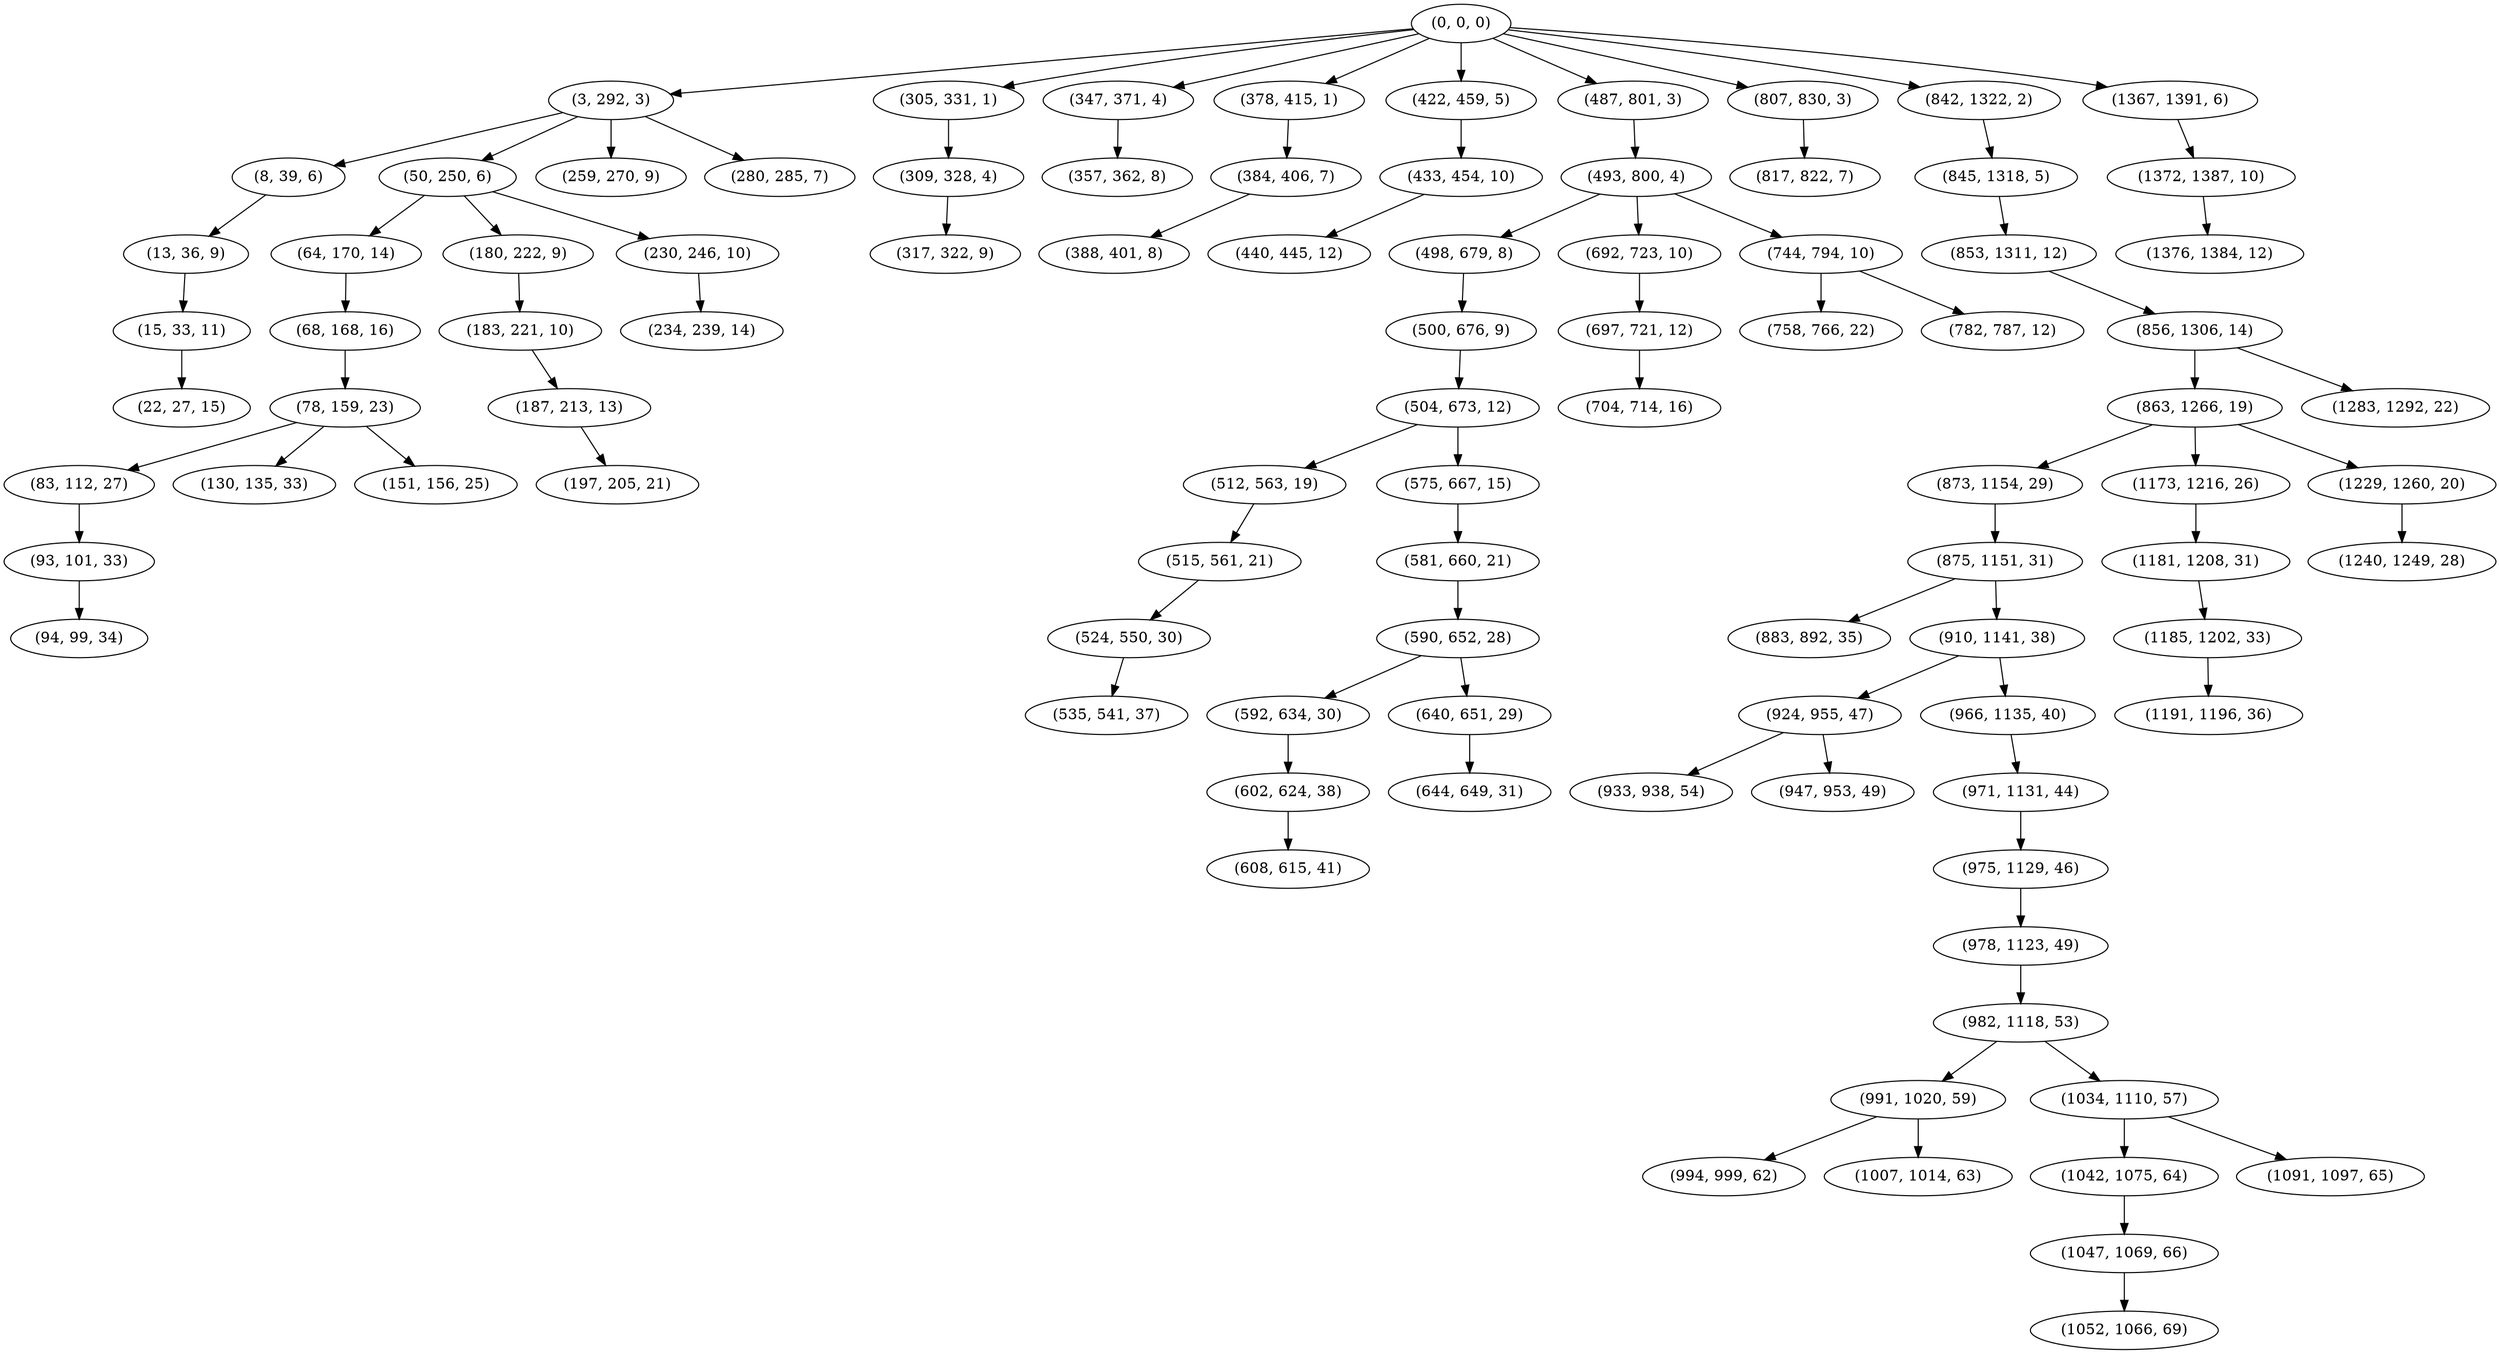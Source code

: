 digraph tree {
    "(0, 0, 0)";
    "(3, 292, 3)";
    "(8, 39, 6)";
    "(13, 36, 9)";
    "(15, 33, 11)";
    "(22, 27, 15)";
    "(50, 250, 6)";
    "(64, 170, 14)";
    "(68, 168, 16)";
    "(78, 159, 23)";
    "(83, 112, 27)";
    "(93, 101, 33)";
    "(94, 99, 34)";
    "(130, 135, 33)";
    "(151, 156, 25)";
    "(180, 222, 9)";
    "(183, 221, 10)";
    "(187, 213, 13)";
    "(197, 205, 21)";
    "(230, 246, 10)";
    "(234, 239, 14)";
    "(259, 270, 9)";
    "(280, 285, 7)";
    "(305, 331, 1)";
    "(309, 328, 4)";
    "(317, 322, 9)";
    "(347, 371, 4)";
    "(357, 362, 8)";
    "(378, 415, 1)";
    "(384, 406, 7)";
    "(388, 401, 8)";
    "(422, 459, 5)";
    "(433, 454, 10)";
    "(440, 445, 12)";
    "(487, 801, 3)";
    "(493, 800, 4)";
    "(498, 679, 8)";
    "(500, 676, 9)";
    "(504, 673, 12)";
    "(512, 563, 19)";
    "(515, 561, 21)";
    "(524, 550, 30)";
    "(535, 541, 37)";
    "(575, 667, 15)";
    "(581, 660, 21)";
    "(590, 652, 28)";
    "(592, 634, 30)";
    "(602, 624, 38)";
    "(608, 615, 41)";
    "(640, 651, 29)";
    "(644, 649, 31)";
    "(692, 723, 10)";
    "(697, 721, 12)";
    "(704, 714, 16)";
    "(744, 794, 10)";
    "(758, 766, 22)";
    "(782, 787, 12)";
    "(807, 830, 3)";
    "(817, 822, 7)";
    "(842, 1322, 2)";
    "(845, 1318, 5)";
    "(853, 1311, 12)";
    "(856, 1306, 14)";
    "(863, 1266, 19)";
    "(873, 1154, 29)";
    "(875, 1151, 31)";
    "(883, 892, 35)";
    "(910, 1141, 38)";
    "(924, 955, 47)";
    "(933, 938, 54)";
    "(947, 953, 49)";
    "(966, 1135, 40)";
    "(971, 1131, 44)";
    "(975, 1129, 46)";
    "(978, 1123, 49)";
    "(982, 1118, 53)";
    "(991, 1020, 59)";
    "(994, 999, 62)";
    "(1007, 1014, 63)";
    "(1034, 1110, 57)";
    "(1042, 1075, 64)";
    "(1047, 1069, 66)";
    "(1052, 1066, 69)";
    "(1091, 1097, 65)";
    "(1173, 1216, 26)";
    "(1181, 1208, 31)";
    "(1185, 1202, 33)";
    "(1191, 1196, 36)";
    "(1229, 1260, 20)";
    "(1240, 1249, 28)";
    "(1283, 1292, 22)";
    "(1367, 1391, 6)";
    "(1372, 1387, 10)";
    "(1376, 1384, 12)";
    "(0, 0, 0)" -> "(3, 292, 3)";
    "(0, 0, 0)" -> "(305, 331, 1)";
    "(0, 0, 0)" -> "(347, 371, 4)";
    "(0, 0, 0)" -> "(378, 415, 1)";
    "(0, 0, 0)" -> "(422, 459, 5)";
    "(0, 0, 0)" -> "(487, 801, 3)";
    "(0, 0, 0)" -> "(807, 830, 3)";
    "(0, 0, 0)" -> "(842, 1322, 2)";
    "(0, 0, 0)" -> "(1367, 1391, 6)";
    "(3, 292, 3)" -> "(8, 39, 6)";
    "(3, 292, 3)" -> "(50, 250, 6)";
    "(3, 292, 3)" -> "(259, 270, 9)";
    "(3, 292, 3)" -> "(280, 285, 7)";
    "(8, 39, 6)" -> "(13, 36, 9)";
    "(13, 36, 9)" -> "(15, 33, 11)";
    "(15, 33, 11)" -> "(22, 27, 15)";
    "(50, 250, 6)" -> "(64, 170, 14)";
    "(50, 250, 6)" -> "(180, 222, 9)";
    "(50, 250, 6)" -> "(230, 246, 10)";
    "(64, 170, 14)" -> "(68, 168, 16)";
    "(68, 168, 16)" -> "(78, 159, 23)";
    "(78, 159, 23)" -> "(83, 112, 27)";
    "(78, 159, 23)" -> "(130, 135, 33)";
    "(78, 159, 23)" -> "(151, 156, 25)";
    "(83, 112, 27)" -> "(93, 101, 33)";
    "(93, 101, 33)" -> "(94, 99, 34)";
    "(180, 222, 9)" -> "(183, 221, 10)";
    "(183, 221, 10)" -> "(187, 213, 13)";
    "(187, 213, 13)" -> "(197, 205, 21)";
    "(230, 246, 10)" -> "(234, 239, 14)";
    "(305, 331, 1)" -> "(309, 328, 4)";
    "(309, 328, 4)" -> "(317, 322, 9)";
    "(347, 371, 4)" -> "(357, 362, 8)";
    "(378, 415, 1)" -> "(384, 406, 7)";
    "(384, 406, 7)" -> "(388, 401, 8)";
    "(422, 459, 5)" -> "(433, 454, 10)";
    "(433, 454, 10)" -> "(440, 445, 12)";
    "(487, 801, 3)" -> "(493, 800, 4)";
    "(493, 800, 4)" -> "(498, 679, 8)";
    "(493, 800, 4)" -> "(692, 723, 10)";
    "(493, 800, 4)" -> "(744, 794, 10)";
    "(498, 679, 8)" -> "(500, 676, 9)";
    "(500, 676, 9)" -> "(504, 673, 12)";
    "(504, 673, 12)" -> "(512, 563, 19)";
    "(504, 673, 12)" -> "(575, 667, 15)";
    "(512, 563, 19)" -> "(515, 561, 21)";
    "(515, 561, 21)" -> "(524, 550, 30)";
    "(524, 550, 30)" -> "(535, 541, 37)";
    "(575, 667, 15)" -> "(581, 660, 21)";
    "(581, 660, 21)" -> "(590, 652, 28)";
    "(590, 652, 28)" -> "(592, 634, 30)";
    "(590, 652, 28)" -> "(640, 651, 29)";
    "(592, 634, 30)" -> "(602, 624, 38)";
    "(602, 624, 38)" -> "(608, 615, 41)";
    "(640, 651, 29)" -> "(644, 649, 31)";
    "(692, 723, 10)" -> "(697, 721, 12)";
    "(697, 721, 12)" -> "(704, 714, 16)";
    "(744, 794, 10)" -> "(758, 766, 22)";
    "(744, 794, 10)" -> "(782, 787, 12)";
    "(807, 830, 3)" -> "(817, 822, 7)";
    "(842, 1322, 2)" -> "(845, 1318, 5)";
    "(845, 1318, 5)" -> "(853, 1311, 12)";
    "(853, 1311, 12)" -> "(856, 1306, 14)";
    "(856, 1306, 14)" -> "(863, 1266, 19)";
    "(856, 1306, 14)" -> "(1283, 1292, 22)";
    "(863, 1266, 19)" -> "(873, 1154, 29)";
    "(863, 1266, 19)" -> "(1173, 1216, 26)";
    "(863, 1266, 19)" -> "(1229, 1260, 20)";
    "(873, 1154, 29)" -> "(875, 1151, 31)";
    "(875, 1151, 31)" -> "(883, 892, 35)";
    "(875, 1151, 31)" -> "(910, 1141, 38)";
    "(910, 1141, 38)" -> "(924, 955, 47)";
    "(910, 1141, 38)" -> "(966, 1135, 40)";
    "(924, 955, 47)" -> "(933, 938, 54)";
    "(924, 955, 47)" -> "(947, 953, 49)";
    "(966, 1135, 40)" -> "(971, 1131, 44)";
    "(971, 1131, 44)" -> "(975, 1129, 46)";
    "(975, 1129, 46)" -> "(978, 1123, 49)";
    "(978, 1123, 49)" -> "(982, 1118, 53)";
    "(982, 1118, 53)" -> "(991, 1020, 59)";
    "(982, 1118, 53)" -> "(1034, 1110, 57)";
    "(991, 1020, 59)" -> "(994, 999, 62)";
    "(991, 1020, 59)" -> "(1007, 1014, 63)";
    "(1034, 1110, 57)" -> "(1042, 1075, 64)";
    "(1034, 1110, 57)" -> "(1091, 1097, 65)";
    "(1042, 1075, 64)" -> "(1047, 1069, 66)";
    "(1047, 1069, 66)" -> "(1052, 1066, 69)";
    "(1173, 1216, 26)" -> "(1181, 1208, 31)";
    "(1181, 1208, 31)" -> "(1185, 1202, 33)";
    "(1185, 1202, 33)" -> "(1191, 1196, 36)";
    "(1229, 1260, 20)" -> "(1240, 1249, 28)";
    "(1367, 1391, 6)" -> "(1372, 1387, 10)";
    "(1372, 1387, 10)" -> "(1376, 1384, 12)";
}
